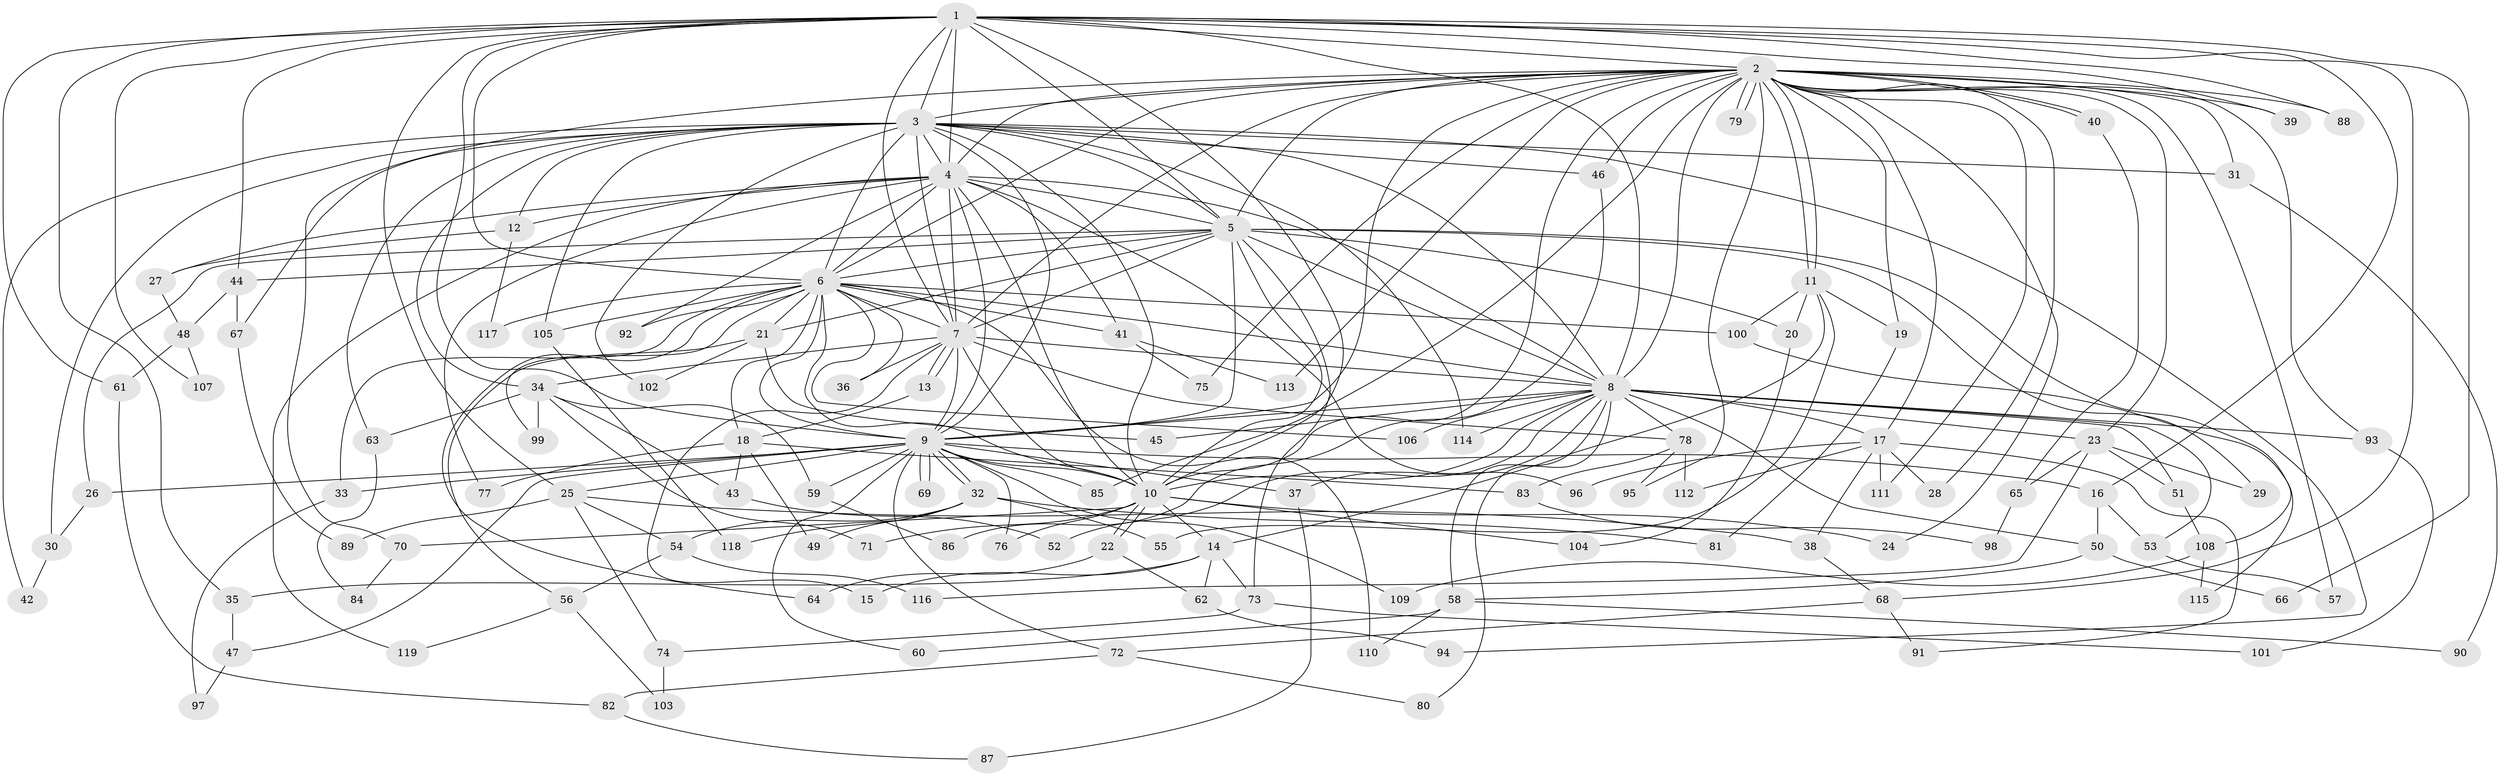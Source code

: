 // Generated by graph-tools (version 1.1) at 2025/49/03/09/25 03:49:32]
// undirected, 119 vertices, 263 edges
graph export_dot {
graph [start="1"]
  node [color=gray90,style=filled];
  1;
  2;
  3;
  4;
  5;
  6;
  7;
  8;
  9;
  10;
  11;
  12;
  13;
  14;
  15;
  16;
  17;
  18;
  19;
  20;
  21;
  22;
  23;
  24;
  25;
  26;
  27;
  28;
  29;
  30;
  31;
  32;
  33;
  34;
  35;
  36;
  37;
  38;
  39;
  40;
  41;
  42;
  43;
  44;
  45;
  46;
  47;
  48;
  49;
  50;
  51;
  52;
  53;
  54;
  55;
  56;
  57;
  58;
  59;
  60;
  61;
  62;
  63;
  64;
  65;
  66;
  67;
  68;
  69;
  70;
  71;
  72;
  73;
  74;
  75;
  76;
  77;
  78;
  79;
  80;
  81;
  82;
  83;
  84;
  85;
  86;
  87;
  88;
  89;
  90;
  91;
  92;
  93;
  94;
  95;
  96;
  97;
  98;
  99;
  100;
  101;
  102;
  103;
  104;
  105;
  106;
  107;
  108;
  109;
  110;
  111;
  112;
  113;
  114;
  115;
  116;
  117;
  118;
  119;
  1 -- 2;
  1 -- 3;
  1 -- 4;
  1 -- 5;
  1 -- 6;
  1 -- 7;
  1 -- 8;
  1 -- 9;
  1 -- 10;
  1 -- 16;
  1 -- 25;
  1 -- 35;
  1 -- 39;
  1 -- 44;
  1 -- 61;
  1 -- 66;
  1 -- 68;
  1 -- 88;
  1 -- 107;
  2 -- 3;
  2 -- 4;
  2 -- 5;
  2 -- 6;
  2 -- 7;
  2 -- 8;
  2 -- 9;
  2 -- 10;
  2 -- 11;
  2 -- 11;
  2 -- 17;
  2 -- 19;
  2 -- 23;
  2 -- 24;
  2 -- 28;
  2 -- 31;
  2 -- 39;
  2 -- 40;
  2 -- 40;
  2 -- 46;
  2 -- 57;
  2 -- 70;
  2 -- 75;
  2 -- 79;
  2 -- 79;
  2 -- 85;
  2 -- 88;
  2 -- 93;
  2 -- 95;
  2 -- 111;
  2 -- 113;
  3 -- 4;
  3 -- 5;
  3 -- 6;
  3 -- 7;
  3 -- 8;
  3 -- 9;
  3 -- 10;
  3 -- 12;
  3 -- 30;
  3 -- 31;
  3 -- 34;
  3 -- 42;
  3 -- 46;
  3 -- 63;
  3 -- 67;
  3 -- 94;
  3 -- 102;
  3 -- 105;
  3 -- 114;
  4 -- 5;
  4 -- 6;
  4 -- 7;
  4 -- 8;
  4 -- 9;
  4 -- 10;
  4 -- 12;
  4 -- 27;
  4 -- 41;
  4 -- 77;
  4 -- 92;
  4 -- 96;
  4 -- 119;
  5 -- 6;
  5 -- 7;
  5 -- 8;
  5 -- 9;
  5 -- 10;
  5 -- 20;
  5 -- 21;
  5 -- 26;
  5 -- 29;
  5 -- 44;
  5 -- 73;
  5 -- 108;
  6 -- 7;
  6 -- 8;
  6 -- 9;
  6 -- 10;
  6 -- 18;
  6 -- 21;
  6 -- 33;
  6 -- 36;
  6 -- 41;
  6 -- 64;
  6 -- 92;
  6 -- 99;
  6 -- 100;
  6 -- 105;
  6 -- 106;
  6 -- 110;
  6 -- 117;
  7 -- 8;
  7 -- 9;
  7 -- 10;
  7 -- 13;
  7 -- 13;
  7 -- 15;
  7 -- 34;
  7 -- 36;
  7 -- 78;
  8 -- 9;
  8 -- 10;
  8 -- 17;
  8 -- 23;
  8 -- 37;
  8 -- 45;
  8 -- 50;
  8 -- 51;
  8 -- 52;
  8 -- 53;
  8 -- 58;
  8 -- 78;
  8 -- 80;
  8 -- 93;
  8 -- 106;
  8 -- 114;
  9 -- 10;
  9 -- 16;
  9 -- 25;
  9 -- 26;
  9 -- 32;
  9 -- 32;
  9 -- 33;
  9 -- 37;
  9 -- 47;
  9 -- 59;
  9 -- 60;
  9 -- 69;
  9 -- 69;
  9 -- 72;
  9 -- 76;
  9 -- 85;
  9 -- 109;
  10 -- 14;
  10 -- 22;
  10 -- 22;
  10 -- 24;
  10 -- 70;
  10 -- 71;
  10 -- 76;
  10 -- 104;
  11 -- 14;
  11 -- 19;
  11 -- 20;
  11 -- 55;
  11 -- 100;
  12 -- 27;
  12 -- 117;
  13 -- 18;
  14 -- 15;
  14 -- 35;
  14 -- 62;
  14 -- 73;
  16 -- 50;
  16 -- 53;
  17 -- 28;
  17 -- 38;
  17 -- 91;
  17 -- 96;
  17 -- 111;
  17 -- 112;
  18 -- 43;
  18 -- 49;
  18 -- 77;
  18 -- 83;
  19 -- 81;
  20 -- 104;
  21 -- 45;
  21 -- 56;
  21 -- 102;
  22 -- 62;
  22 -- 64;
  23 -- 29;
  23 -- 51;
  23 -- 65;
  23 -- 116;
  25 -- 38;
  25 -- 54;
  25 -- 74;
  25 -- 89;
  26 -- 30;
  27 -- 48;
  30 -- 42;
  31 -- 90;
  32 -- 49;
  32 -- 54;
  32 -- 55;
  32 -- 81;
  32 -- 118;
  33 -- 97;
  34 -- 43;
  34 -- 59;
  34 -- 63;
  34 -- 71;
  34 -- 99;
  35 -- 47;
  37 -- 87;
  38 -- 68;
  40 -- 65;
  41 -- 75;
  41 -- 113;
  43 -- 52;
  44 -- 48;
  44 -- 67;
  46 -- 86;
  47 -- 97;
  48 -- 61;
  48 -- 107;
  50 -- 58;
  50 -- 66;
  51 -- 108;
  53 -- 57;
  54 -- 56;
  54 -- 116;
  56 -- 103;
  56 -- 119;
  58 -- 60;
  58 -- 90;
  58 -- 110;
  59 -- 86;
  61 -- 82;
  62 -- 94;
  63 -- 84;
  65 -- 98;
  67 -- 89;
  68 -- 72;
  68 -- 91;
  70 -- 84;
  72 -- 80;
  72 -- 82;
  73 -- 74;
  73 -- 101;
  74 -- 103;
  78 -- 83;
  78 -- 95;
  78 -- 112;
  82 -- 87;
  83 -- 98;
  93 -- 101;
  100 -- 115;
  105 -- 118;
  108 -- 109;
  108 -- 115;
}
